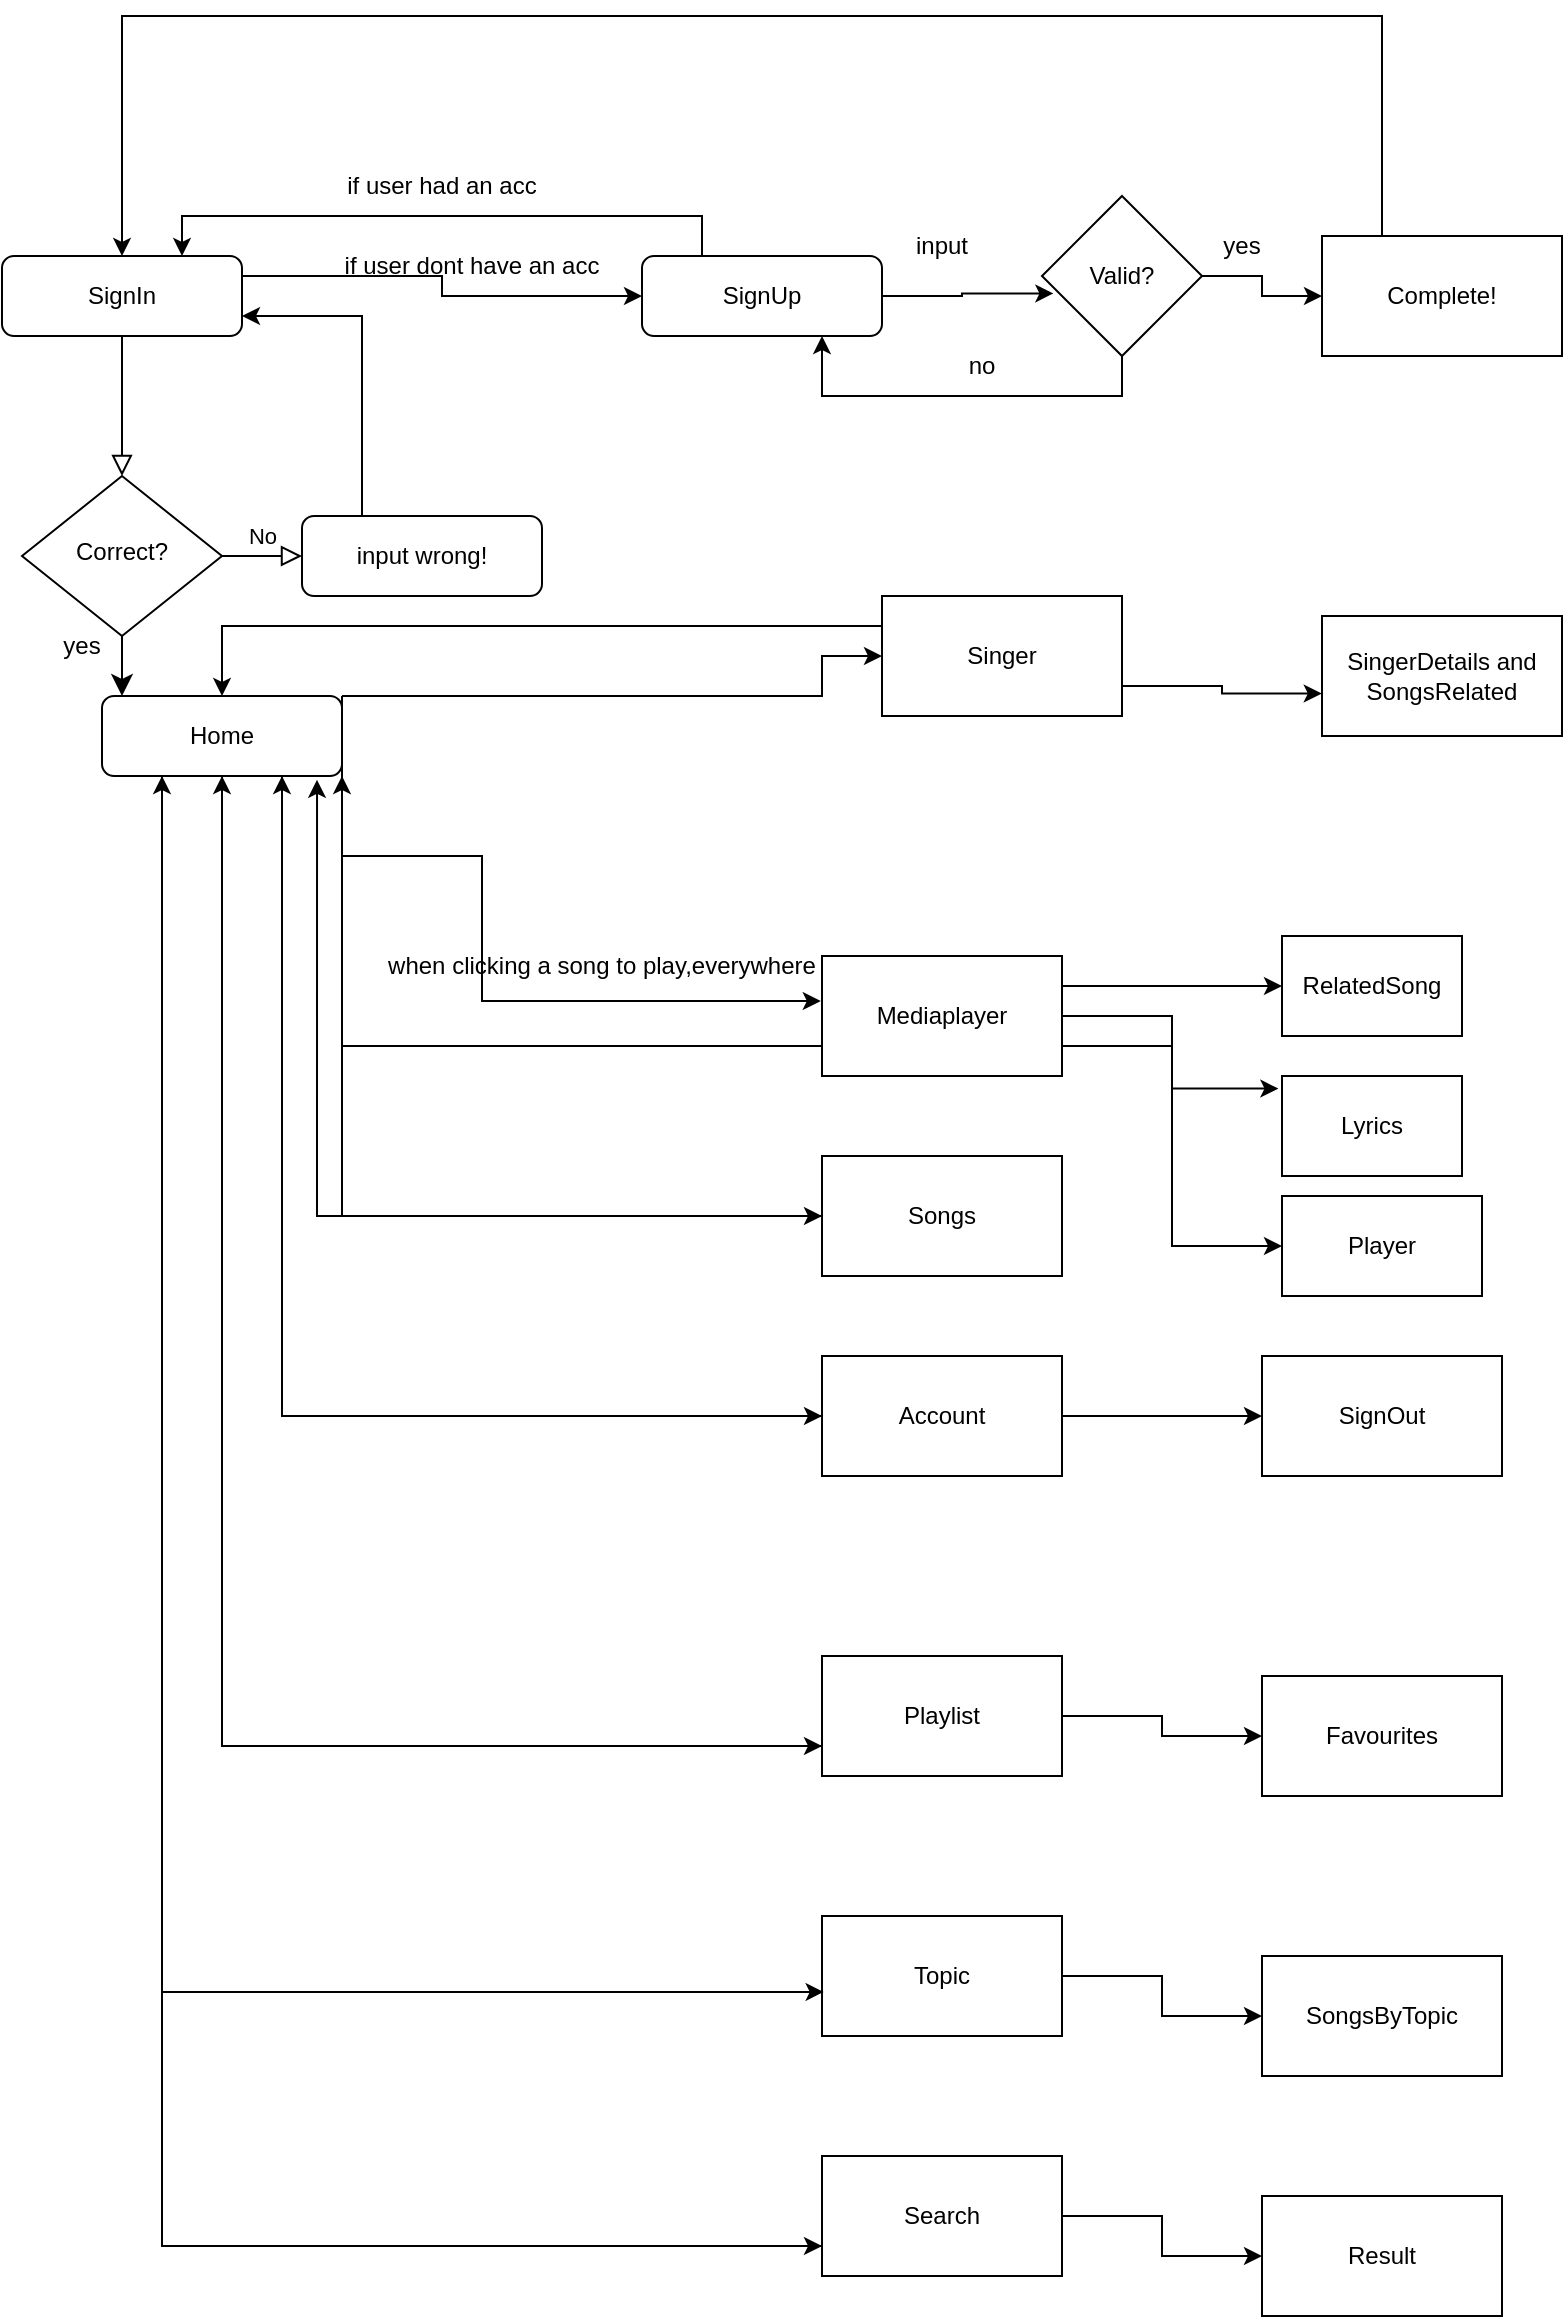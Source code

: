 <mxfile version="22.1.0" type="github">
  <diagram id="C5RBs43oDa-KdzZeNtuy" name="Page-1">
    <mxGraphModel dx="2265" dy="2200" grid="1" gridSize="10" guides="1" tooltips="1" connect="1" arrows="1" fold="1" page="1" pageScale="1" pageWidth="827" pageHeight="1169" math="0" shadow="0">
      <root>
        <mxCell id="WIyWlLk6GJQsqaUBKTNV-0" />
        <mxCell id="WIyWlLk6GJQsqaUBKTNV-1" parent="WIyWlLk6GJQsqaUBKTNV-0" />
        <mxCell id="WIyWlLk6GJQsqaUBKTNV-2" value="" style="rounded=0;html=1;jettySize=auto;orthogonalLoop=1;fontSize=11;endArrow=block;endFill=0;endSize=8;strokeWidth=1;shadow=0;labelBackgroundColor=none;edgeStyle=orthogonalEdgeStyle;" parent="WIyWlLk6GJQsqaUBKTNV-1" source="WIyWlLk6GJQsqaUBKTNV-3" target="WIyWlLk6GJQsqaUBKTNV-6" edge="1">
          <mxGeometry relative="1" as="geometry" />
        </mxCell>
        <mxCell id="_wJ19UQ3YtnXihRwdzSQ-55" style="edgeStyle=orthogonalEdgeStyle;rounded=0;orthogonalLoop=1;jettySize=auto;html=1;exitX=1;exitY=0.25;exitDx=0;exitDy=0;entryX=0;entryY=0.5;entryDx=0;entryDy=0;" edge="1" parent="WIyWlLk6GJQsqaUBKTNV-1" source="WIyWlLk6GJQsqaUBKTNV-3" target="5eB-LlwkM5WsVdbaCW8f-12">
          <mxGeometry relative="1" as="geometry" />
        </mxCell>
        <mxCell id="WIyWlLk6GJQsqaUBKTNV-3" value="SignIn" style="rounded=1;whiteSpace=wrap;html=1;fontSize=12;glass=0;strokeWidth=1;shadow=0;" parent="WIyWlLk6GJQsqaUBKTNV-1" vertex="1">
          <mxGeometry x="20" y="70" width="120" height="40" as="geometry" />
        </mxCell>
        <mxCell id="WIyWlLk6GJQsqaUBKTNV-5" value="No" style="edgeStyle=orthogonalEdgeStyle;rounded=0;html=1;jettySize=auto;orthogonalLoop=1;fontSize=11;endArrow=block;endFill=0;endSize=8;strokeWidth=1;shadow=0;labelBackgroundColor=none;" parent="WIyWlLk6GJQsqaUBKTNV-1" source="WIyWlLk6GJQsqaUBKTNV-6" target="WIyWlLk6GJQsqaUBKTNV-7" edge="1">
          <mxGeometry y="10" relative="1" as="geometry">
            <mxPoint as="offset" />
          </mxGeometry>
        </mxCell>
        <mxCell id="WIyWlLk6GJQsqaUBKTNV-6" value="Correct?" style="rhombus;whiteSpace=wrap;html=1;shadow=0;fontFamily=Helvetica;fontSize=12;align=center;strokeWidth=1;spacing=6;spacingTop=-4;" parent="WIyWlLk6GJQsqaUBKTNV-1" vertex="1">
          <mxGeometry x="30" y="180" width="100" height="80" as="geometry" />
        </mxCell>
        <mxCell id="5eB-LlwkM5WsVdbaCW8f-0" style="edgeStyle=orthogonalEdgeStyle;rounded=0;orthogonalLoop=1;jettySize=auto;html=1;exitX=0.25;exitY=0;exitDx=0;exitDy=0;entryX=1;entryY=0.75;entryDx=0;entryDy=0;" parent="WIyWlLk6GJQsqaUBKTNV-1" source="WIyWlLk6GJQsqaUBKTNV-7" target="WIyWlLk6GJQsqaUBKTNV-3" edge="1">
          <mxGeometry relative="1" as="geometry" />
        </mxCell>
        <mxCell id="WIyWlLk6GJQsqaUBKTNV-7" value="input wrong!" style="rounded=1;whiteSpace=wrap;html=1;fontSize=12;glass=0;strokeWidth=1;shadow=0;" parent="WIyWlLk6GJQsqaUBKTNV-1" vertex="1">
          <mxGeometry x="170" y="200" width="120" height="40" as="geometry" />
        </mxCell>
        <mxCell id="5eB-LlwkM5WsVdbaCW8f-4" value="" style="edgeStyle=elbowEdgeStyle;elbow=horizontal;endArrow=classic;html=1;curved=0;rounded=0;endSize=8;startSize=8;exitX=0.5;exitY=1;exitDx=0;exitDy=0;" parent="WIyWlLk6GJQsqaUBKTNV-1" source="WIyWlLk6GJQsqaUBKTNV-6" target="5eB-LlwkM5WsVdbaCW8f-8" edge="1">
          <mxGeometry width="50" height="50" relative="1" as="geometry">
            <mxPoint x="230" y="440" as="sourcePoint" />
            <mxPoint x="280" y="390" as="targetPoint" />
          </mxGeometry>
        </mxCell>
        <mxCell id="5eB-LlwkM5WsVdbaCW8f-7" value="yes" style="text;html=1;strokeColor=none;fillColor=none;align=center;verticalAlign=middle;whiteSpace=wrap;rounded=0;" parent="WIyWlLk6GJQsqaUBKTNV-1" vertex="1">
          <mxGeometry x="30" y="250" width="60" height="30" as="geometry" />
        </mxCell>
        <mxCell id="_wJ19UQ3YtnXihRwdzSQ-2" style="edgeStyle=orthogonalEdgeStyle;rounded=0;orthogonalLoop=1;jettySize=auto;html=1;exitX=1;exitY=0;exitDx=0;exitDy=0;entryX=0;entryY=0.5;entryDx=0;entryDy=0;" edge="1" parent="WIyWlLk6GJQsqaUBKTNV-1" source="5eB-LlwkM5WsVdbaCW8f-8" target="_wJ19UQ3YtnXihRwdzSQ-1">
          <mxGeometry relative="1" as="geometry">
            <Array as="points">
              <mxPoint x="430" y="290" />
            </Array>
          </mxGeometry>
        </mxCell>
        <mxCell id="_wJ19UQ3YtnXihRwdzSQ-4" style="edgeStyle=orthogonalEdgeStyle;rounded=0;orthogonalLoop=1;jettySize=auto;html=1;exitX=1;exitY=0.25;exitDx=0;exitDy=0;entryX=0;entryY=0.5;entryDx=0;entryDy=0;" edge="1" parent="WIyWlLk6GJQsqaUBKTNV-1" source="5eB-LlwkM5WsVdbaCW8f-8" target="_wJ19UQ3YtnXihRwdzSQ-3">
          <mxGeometry relative="1" as="geometry">
            <Array as="points">
              <mxPoint x="190" y="550" />
            </Array>
          </mxGeometry>
        </mxCell>
        <mxCell id="_wJ19UQ3YtnXihRwdzSQ-6" style="edgeStyle=orthogonalEdgeStyle;rounded=0;orthogonalLoop=1;jettySize=auto;html=1;exitX=0.75;exitY=1;exitDx=0;exitDy=0;entryX=0;entryY=0.5;entryDx=0;entryDy=0;" edge="1" parent="WIyWlLk6GJQsqaUBKTNV-1" source="5eB-LlwkM5WsVdbaCW8f-8" target="_wJ19UQ3YtnXihRwdzSQ-5">
          <mxGeometry relative="1" as="geometry" />
        </mxCell>
        <mxCell id="_wJ19UQ3YtnXihRwdzSQ-8" style="edgeStyle=orthogonalEdgeStyle;rounded=0;orthogonalLoop=1;jettySize=auto;html=1;exitX=0.5;exitY=1;exitDx=0;exitDy=0;entryX=0;entryY=0.75;entryDx=0;entryDy=0;" edge="1" parent="WIyWlLk6GJQsqaUBKTNV-1" source="5eB-LlwkM5WsVdbaCW8f-8" target="_wJ19UQ3YtnXihRwdzSQ-7">
          <mxGeometry relative="1" as="geometry" />
        </mxCell>
        <mxCell id="_wJ19UQ3YtnXihRwdzSQ-18" style="edgeStyle=orthogonalEdgeStyle;rounded=0;orthogonalLoop=1;jettySize=auto;html=1;exitX=0.25;exitY=1;exitDx=0;exitDy=0;entryX=0;entryY=0.75;entryDx=0;entryDy=0;" edge="1" parent="WIyWlLk6GJQsqaUBKTNV-1" source="5eB-LlwkM5WsVdbaCW8f-8" target="_wJ19UQ3YtnXihRwdzSQ-17">
          <mxGeometry relative="1" as="geometry" />
        </mxCell>
        <mxCell id="5eB-LlwkM5WsVdbaCW8f-8" value="Home" style="rounded=1;whiteSpace=wrap;html=1;fontSize=12;glass=0;strokeWidth=1;shadow=0;" parent="WIyWlLk6GJQsqaUBKTNV-1" vertex="1">
          <mxGeometry x="70" y="290" width="120" height="40" as="geometry" />
        </mxCell>
        <mxCell id="_wJ19UQ3YtnXihRwdzSQ-65" style="edgeStyle=orthogonalEdgeStyle;rounded=0;orthogonalLoop=1;jettySize=auto;html=1;exitX=0.25;exitY=0;exitDx=0;exitDy=0;entryX=0.75;entryY=0;entryDx=0;entryDy=0;" edge="1" parent="WIyWlLk6GJQsqaUBKTNV-1" source="5eB-LlwkM5WsVdbaCW8f-12" target="WIyWlLk6GJQsqaUBKTNV-3">
          <mxGeometry relative="1" as="geometry" />
        </mxCell>
        <mxCell id="5eB-LlwkM5WsVdbaCW8f-12" value="SignUp" style="rounded=1;whiteSpace=wrap;html=1;fontSize=12;glass=0;strokeWidth=1;shadow=0;" parent="WIyWlLk6GJQsqaUBKTNV-1" vertex="1">
          <mxGeometry x="340" y="70" width="120" height="40" as="geometry" />
        </mxCell>
        <mxCell id="_wJ19UQ3YtnXihRwdzSQ-76" style="edgeStyle=orthogonalEdgeStyle;rounded=0;orthogonalLoop=1;jettySize=auto;html=1;exitX=0;exitY=0.25;exitDx=0;exitDy=0;entryX=0.5;entryY=0;entryDx=0;entryDy=0;" edge="1" parent="WIyWlLk6GJQsqaUBKTNV-1" source="_wJ19UQ3YtnXihRwdzSQ-1" target="5eB-LlwkM5WsVdbaCW8f-8">
          <mxGeometry relative="1" as="geometry" />
        </mxCell>
        <mxCell id="_wJ19UQ3YtnXihRwdzSQ-1" value="Singer" style="rounded=0;whiteSpace=wrap;html=1;" vertex="1" parent="WIyWlLk6GJQsqaUBKTNV-1">
          <mxGeometry x="460" y="240" width="120" height="60" as="geometry" />
        </mxCell>
        <mxCell id="_wJ19UQ3YtnXihRwdzSQ-3" value="Songs" style="rounded=0;whiteSpace=wrap;html=1;" vertex="1" parent="WIyWlLk6GJQsqaUBKTNV-1">
          <mxGeometry x="430" y="520" width="120" height="60" as="geometry" />
        </mxCell>
        <mxCell id="_wJ19UQ3YtnXihRwdzSQ-10" style="edgeStyle=orthogonalEdgeStyle;rounded=0;orthogonalLoop=1;jettySize=auto;html=1;exitX=1;exitY=0.5;exitDx=0;exitDy=0;" edge="1" parent="WIyWlLk6GJQsqaUBKTNV-1" source="_wJ19UQ3YtnXihRwdzSQ-5" target="_wJ19UQ3YtnXihRwdzSQ-9">
          <mxGeometry relative="1" as="geometry" />
        </mxCell>
        <mxCell id="_wJ19UQ3YtnXihRwdzSQ-90" style="edgeStyle=orthogonalEdgeStyle;rounded=0;orthogonalLoop=1;jettySize=auto;html=1;exitX=0;exitY=0.5;exitDx=0;exitDy=0;entryX=0.75;entryY=1;entryDx=0;entryDy=0;" edge="1" parent="WIyWlLk6GJQsqaUBKTNV-1" source="_wJ19UQ3YtnXihRwdzSQ-5" target="5eB-LlwkM5WsVdbaCW8f-8">
          <mxGeometry relative="1" as="geometry" />
        </mxCell>
        <mxCell id="_wJ19UQ3YtnXihRwdzSQ-5" value="Account" style="rounded=0;whiteSpace=wrap;html=1;" vertex="1" parent="WIyWlLk6GJQsqaUBKTNV-1">
          <mxGeometry x="430" y="620" width="120" height="60" as="geometry" />
        </mxCell>
        <mxCell id="_wJ19UQ3YtnXihRwdzSQ-12" style="edgeStyle=orthogonalEdgeStyle;rounded=0;orthogonalLoop=1;jettySize=auto;html=1;exitX=1;exitY=0.5;exitDx=0;exitDy=0;" edge="1" parent="WIyWlLk6GJQsqaUBKTNV-1" source="_wJ19UQ3YtnXihRwdzSQ-7" target="_wJ19UQ3YtnXihRwdzSQ-11">
          <mxGeometry relative="1" as="geometry" />
        </mxCell>
        <mxCell id="_wJ19UQ3YtnXihRwdzSQ-89" style="edgeStyle=orthogonalEdgeStyle;rounded=0;orthogonalLoop=1;jettySize=auto;html=1;exitX=0;exitY=0.75;exitDx=0;exitDy=0;entryX=0.5;entryY=1;entryDx=0;entryDy=0;" edge="1" parent="WIyWlLk6GJQsqaUBKTNV-1" source="_wJ19UQ3YtnXihRwdzSQ-7" target="5eB-LlwkM5WsVdbaCW8f-8">
          <mxGeometry relative="1" as="geometry" />
        </mxCell>
        <mxCell id="_wJ19UQ3YtnXihRwdzSQ-7" value="Playlist" style="rounded=0;whiteSpace=wrap;html=1;" vertex="1" parent="WIyWlLk6GJQsqaUBKTNV-1">
          <mxGeometry x="430" y="770" width="120" height="60" as="geometry" />
        </mxCell>
        <mxCell id="_wJ19UQ3YtnXihRwdzSQ-9" value="SignOut" style="rounded=0;whiteSpace=wrap;html=1;" vertex="1" parent="WIyWlLk6GJQsqaUBKTNV-1">
          <mxGeometry x="650" y="620" width="120" height="60" as="geometry" />
        </mxCell>
        <mxCell id="_wJ19UQ3YtnXihRwdzSQ-11" value="Favourites" style="rounded=0;whiteSpace=wrap;html=1;" vertex="1" parent="WIyWlLk6GJQsqaUBKTNV-1">
          <mxGeometry x="650" y="780" width="120" height="60" as="geometry" />
        </mxCell>
        <mxCell id="_wJ19UQ3YtnXihRwdzSQ-16" style="edgeStyle=orthogonalEdgeStyle;rounded=0;orthogonalLoop=1;jettySize=auto;html=1;exitX=1;exitY=0.5;exitDx=0;exitDy=0;entryX=0;entryY=0.5;entryDx=0;entryDy=0;" edge="1" parent="WIyWlLk6GJQsqaUBKTNV-1" source="_wJ19UQ3YtnXihRwdzSQ-13" target="_wJ19UQ3YtnXihRwdzSQ-15">
          <mxGeometry relative="1" as="geometry" />
        </mxCell>
        <mxCell id="_wJ19UQ3YtnXihRwdzSQ-13" value="Topic" style="rounded=0;whiteSpace=wrap;html=1;" vertex="1" parent="WIyWlLk6GJQsqaUBKTNV-1">
          <mxGeometry x="430" y="900" width="120" height="60" as="geometry" />
        </mxCell>
        <mxCell id="_wJ19UQ3YtnXihRwdzSQ-14" style="edgeStyle=orthogonalEdgeStyle;rounded=0;orthogonalLoop=1;jettySize=auto;html=1;exitX=0.25;exitY=1;exitDx=0;exitDy=0;entryX=0.007;entryY=0.633;entryDx=0;entryDy=0;entryPerimeter=0;" edge="1" parent="WIyWlLk6GJQsqaUBKTNV-1" source="5eB-LlwkM5WsVdbaCW8f-8" target="_wJ19UQ3YtnXihRwdzSQ-13">
          <mxGeometry relative="1" as="geometry" />
        </mxCell>
        <mxCell id="_wJ19UQ3YtnXihRwdzSQ-15" value="SongsByTopic" style="rounded=0;whiteSpace=wrap;html=1;" vertex="1" parent="WIyWlLk6GJQsqaUBKTNV-1">
          <mxGeometry x="650" y="920" width="120" height="60" as="geometry" />
        </mxCell>
        <mxCell id="_wJ19UQ3YtnXihRwdzSQ-20" style="edgeStyle=orthogonalEdgeStyle;rounded=0;orthogonalLoop=1;jettySize=auto;html=1;exitX=1;exitY=0.5;exitDx=0;exitDy=0;entryX=0;entryY=0.5;entryDx=0;entryDy=0;" edge="1" parent="WIyWlLk6GJQsqaUBKTNV-1" source="_wJ19UQ3YtnXihRwdzSQ-17" target="_wJ19UQ3YtnXihRwdzSQ-19">
          <mxGeometry relative="1" as="geometry" />
        </mxCell>
        <mxCell id="_wJ19UQ3YtnXihRwdzSQ-88" style="edgeStyle=orthogonalEdgeStyle;rounded=0;orthogonalLoop=1;jettySize=auto;html=1;exitX=0;exitY=0.75;exitDx=0;exitDy=0;entryX=0.25;entryY=1;entryDx=0;entryDy=0;" edge="1" parent="WIyWlLk6GJQsqaUBKTNV-1" source="_wJ19UQ3YtnXihRwdzSQ-17" target="5eB-LlwkM5WsVdbaCW8f-8">
          <mxGeometry relative="1" as="geometry" />
        </mxCell>
        <mxCell id="_wJ19UQ3YtnXihRwdzSQ-17" value="Search" style="rounded=0;whiteSpace=wrap;html=1;" vertex="1" parent="WIyWlLk6GJQsqaUBKTNV-1">
          <mxGeometry x="430" y="1020" width="120" height="60" as="geometry" />
        </mxCell>
        <mxCell id="_wJ19UQ3YtnXihRwdzSQ-19" value="Result" style="rounded=0;whiteSpace=wrap;html=1;" vertex="1" parent="WIyWlLk6GJQsqaUBKTNV-1">
          <mxGeometry x="650" y="1040" width="120" height="60" as="geometry" />
        </mxCell>
        <mxCell id="_wJ19UQ3YtnXihRwdzSQ-40" style="edgeStyle=orthogonalEdgeStyle;rounded=0;orthogonalLoop=1;jettySize=auto;html=1;exitX=1;exitY=0.25;exitDx=0;exitDy=0;entryX=0;entryY=0.5;entryDx=0;entryDy=0;" edge="1" parent="WIyWlLk6GJQsqaUBKTNV-1" source="_wJ19UQ3YtnXihRwdzSQ-21" target="_wJ19UQ3YtnXihRwdzSQ-36">
          <mxGeometry relative="1" as="geometry" />
        </mxCell>
        <mxCell id="_wJ19UQ3YtnXihRwdzSQ-42" style="edgeStyle=orthogonalEdgeStyle;rounded=0;orthogonalLoop=1;jettySize=auto;html=1;exitX=1;exitY=0.75;exitDx=0;exitDy=0;entryX=0;entryY=0.5;entryDx=0;entryDy=0;" edge="1" parent="WIyWlLk6GJQsqaUBKTNV-1" source="_wJ19UQ3YtnXihRwdzSQ-21" target="_wJ19UQ3YtnXihRwdzSQ-38">
          <mxGeometry relative="1" as="geometry" />
        </mxCell>
        <mxCell id="_wJ19UQ3YtnXihRwdzSQ-94" style="edgeStyle=orthogonalEdgeStyle;rounded=0;orthogonalLoop=1;jettySize=auto;html=1;exitX=0;exitY=0.75;exitDx=0;exitDy=0;entryX=1;entryY=1;entryDx=0;entryDy=0;" edge="1" parent="WIyWlLk6GJQsqaUBKTNV-1" source="_wJ19UQ3YtnXihRwdzSQ-21" target="5eB-LlwkM5WsVdbaCW8f-8">
          <mxGeometry relative="1" as="geometry" />
        </mxCell>
        <mxCell id="_wJ19UQ3YtnXihRwdzSQ-21" value="Mediaplayer" style="rounded=0;whiteSpace=wrap;html=1;" vertex="1" parent="WIyWlLk6GJQsqaUBKTNV-1">
          <mxGeometry x="430" y="420" width="120" height="60" as="geometry" />
        </mxCell>
        <mxCell id="_wJ19UQ3YtnXihRwdzSQ-22" style="edgeStyle=orthogonalEdgeStyle;rounded=0;orthogonalLoop=1;jettySize=auto;html=1;exitX=1;exitY=0;exitDx=0;exitDy=0;entryX=-0.005;entryY=0.375;entryDx=0;entryDy=0;entryPerimeter=0;" edge="1" parent="WIyWlLk6GJQsqaUBKTNV-1" source="5eB-LlwkM5WsVdbaCW8f-8" target="_wJ19UQ3YtnXihRwdzSQ-21">
          <mxGeometry relative="1" as="geometry">
            <Array as="points">
              <mxPoint x="190" y="370" />
              <mxPoint x="260" y="370" />
              <mxPoint x="260" y="443" />
            </Array>
          </mxGeometry>
        </mxCell>
        <mxCell id="_wJ19UQ3YtnXihRwdzSQ-23" value="when clicking a song to play,everywhere" style="text;html=1;strokeColor=none;fillColor=none;align=center;verticalAlign=middle;whiteSpace=wrap;rounded=0;" vertex="1" parent="WIyWlLk6GJQsqaUBKTNV-1">
          <mxGeometry x="210" y="410" width="220" height="30" as="geometry" />
        </mxCell>
        <mxCell id="_wJ19UQ3YtnXihRwdzSQ-27" value="if user dont have an acc" style="text;html=1;strokeColor=none;fillColor=none;align=center;verticalAlign=middle;whiteSpace=wrap;rounded=0;" vertex="1" parent="WIyWlLk6GJQsqaUBKTNV-1">
          <mxGeometry x="190" y="60" width="130" height="30" as="geometry" />
        </mxCell>
        <mxCell id="_wJ19UQ3YtnXihRwdzSQ-30" value="if user had an acc" style="text;html=1;strokeColor=none;fillColor=none;align=center;verticalAlign=middle;whiteSpace=wrap;rounded=0;" vertex="1" parent="WIyWlLk6GJQsqaUBKTNV-1">
          <mxGeometry x="190" y="20" width="100" height="30" as="geometry" />
        </mxCell>
        <mxCell id="_wJ19UQ3YtnXihRwdzSQ-31" value="SingerDetails and SongsRelated" style="rounded=0;whiteSpace=wrap;html=1;" vertex="1" parent="WIyWlLk6GJQsqaUBKTNV-1">
          <mxGeometry x="680" y="250" width="120" height="60" as="geometry" />
        </mxCell>
        <mxCell id="_wJ19UQ3YtnXihRwdzSQ-34" style="edgeStyle=orthogonalEdgeStyle;rounded=0;orthogonalLoop=1;jettySize=auto;html=1;exitX=1;exitY=0.75;exitDx=0;exitDy=0;entryX=-0.001;entryY=0.646;entryDx=0;entryDy=0;entryPerimeter=0;" edge="1" parent="WIyWlLk6GJQsqaUBKTNV-1" source="_wJ19UQ3YtnXihRwdzSQ-1" target="_wJ19UQ3YtnXihRwdzSQ-31">
          <mxGeometry relative="1" as="geometry" />
        </mxCell>
        <mxCell id="_wJ19UQ3YtnXihRwdzSQ-36" value="RelatedSong" style="rounded=0;whiteSpace=wrap;html=1;" vertex="1" parent="WIyWlLk6GJQsqaUBKTNV-1">
          <mxGeometry x="660" y="410" width="90" height="50" as="geometry" />
        </mxCell>
        <mxCell id="_wJ19UQ3YtnXihRwdzSQ-37" value="Lyrics" style="rounded=0;whiteSpace=wrap;html=1;" vertex="1" parent="WIyWlLk6GJQsqaUBKTNV-1">
          <mxGeometry x="660" y="480" width="90" height="50" as="geometry" />
        </mxCell>
        <mxCell id="_wJ19UQ3YtnXihRwdzSQ-38" value="Player" style="rounded=0;whiteSpace=wrap;html=1;" vertex="1" parent="WIyWlLk6GJQsqaUBKTNV-1">
          <mxGeometry x="660" y="540" width="100" height="50" as="geometry" />
        </mxCell>
        <mxCell id="_wJ19UQ3YtnXihRwdzSQ-41" style="edgeStyle=orthogonalEdgeStyle;rounded=0;orthogonalLoop=1;jettySize=auto;html=1;exitX=1;exitY=0.5;exitDx=0;exitDy=0;entryX=-0.02;entryY=0.126;entryDx=0;entryDy=0;entryPerimeter=0;" edge="1" parent="WIyWlLk6GJQsqaUBKTNV-1" source="_wJ19UQ3YtnXihRwdzSQ-21" target="_wJ19UQ3YtnXihRwdzSQ-37">
          <mxGeometry relative="1" as="geometry" />
        </mxCell>
        <mxCell id="_wJ19UQ3YtnXihRwdzSQ-52" style="edgeStyle=orthogonalEdgeStyle;rounded=0;orthogonalLoop=1;jettySize=auto;html=1;exitX=1;exitY=0.5;exitDx=0;exitDy=0;entryX=0;entryY=0.5;entryDx=0;entryDy=0;" edge="1" parent="WIyWlLk6GJQsqaUBKTNV-1" source="_wJ19UQ3YtnXihRwdzSQ-44" target="_wJ19UQ3YtnXihRwdzSQ-50">
          <mxGeometry relative="1" as="geometry" />
        </mxCell>
        <mxCell id="_wJ19UQ3YtnXihRwdzSQ-58" style="edgeStyle=orthogonalEdgeStyle;rounded=0;orthogonalLoop=1;jettySize=auto;html=1;exitX=0.5;exitY=1;exitDx=0;exitDy=0;entryX=0.75;entryY=1;entryDx=0;entryDy=0;" edge="1" parent="WIyWlLk6GJQsqaUBKTNV-1" source="_wJ19UQ3YtnXihRwdzSQ-44" target="5eB-LlwkM5WsVdbaCW8f-12">
          <mxGeometry relative="1" as="geometry" />
        </mxCell>
        <mxCell id="_wJ19UQ3YtnXihRwdzSQ-44" value="Valid?" style="rhombus;whiteSpace=wrap;html=1;" vertex="1" parent="WIyWlLk6GJQsqaUBKTNV-1">
          <mxGeometry x="540" y="40" width="80" height="80" as="geometry" />
        </mxCell>
        <mxCell id="_wJ19UQ3YtnXihRwdzSQ-46" style="edgeStyle=orthogonalEdgeStyle;rounded=0;orthogonalLoop=1;jettySize=auto;html=1;exitX=1;exitY=0.5;exitDx=0;exitDy=0;entryX=0.071;entryY=0.609;entryDx=0;entryDy=0;entryPerimeter=0;" edge="1" parent="WIyWlLk6GJQsqaUBKTNV-1" source="5eB-LlwkM5WsVdbaCW8f-12" target="_wJ19UQ3YtnXihRwdzSQ-44">
          <mxGeometry relative="1" as="geometry" />
        </mxCell>
        <mxCell id="_wJ19UQ3YtnXihRwdzSQ-47" value="input" style="text;html=1;strokeColor=none;fillColor=none;align=center;verticalAlign=middle;whiteSpace=wrap;rounded=0;" vertex="1" parent="WIyWlLk6GJQsqaUBKTNV-1">
          <mxGeometry x="460" y="50" width="60" height="30" as="geometry" />
        </mxCell>
        <mxCell id="_wJ19UQ3YtnXihRwdzSQ-60" style="edgeStyle=orthogonalEdgeStyle;rounded=0;orthogonalLoop=1;jettySize=auto;html=1;exitX=0.25;exitY=0;exitDx=0;exitDy=0;entryX=0.5;entryY=0;entryDx=0;entryDy=0;" edge="1" parent="WIyWlLk6GJQsqaUBKTNV-1" source="_wJ19UQ3YtnXihRwdzSQ-50" target="WIyWlLk6GJQsqaUBKTNV-3">
          <mxGeometry relative="1" as="geometry">
            <Array as="points">
              <mxPoint x="710" y="-50" />
              <mxPoint x="80" y="-50" />
            </Array>
          </mxGeometry>
        </mxCell>
        <mxCell id="_wJ19UQ3YtnXihRwdzSQ-50" value="Complete!" style="rounded=0;whiteSpace=wrap;html=1;" vertex="1" parent="WIyWlLk6GJQsqaUBKTNV-1">
          <mxGeometry x="680" y="60" width="120" height="60" as="geometry" />
        </mxCell>
        <mxCell id="_wJ19UQ3YtnXihRwdzSQ-53" value="yes" style="text;html=1;strokeColor=none;fillColor=none;align=center;verticalAlign=middle;whiteSpace=wrap;rounded=0;" vertex="1" parent="WIyWlLk6GJQsqaUBKTNV-1">
          <mxGeometry x="610" y="50" width="60" height="30" as="geometry" />
        </mxCell>
        <mxCell id="_wJ19UQ3YtnXihRwdzSQ-59" value="no" style="text;html=1;strokeColor=none;fillColor=none;align=center;verticalAlign=middle;whiteSpace=wrap;rounded=0;" vertex="1" parent="WIyWlLk6GJQsqaUBKTNV-1">
          <mxGeometry x="480" y="110" width="60" height="30" as="geometry" />
        </mxCell>
        <mxCell id="_wJ19UQ3YtnXihRwdzSQ-93" style="edgeStyle=orthogonalEdgeStyle;rounded=0;orthogonalLoop=1;jettySize=auto;html=1;exitX=0;exitY=0.5;exitDx=0;exitDy=0;entryX=0.896;entryY=1.048;entryDx=0;entryDy=0;entryPerimeter=0;" edge="1" parent="WIyWlLk6GJQsqaUBKTNV-1" source="_wJ19UQ3YtnXihRwdzSQ-3" target="5eB-LlwkM5WsVdbaCW8f-8">
          <mxGeometry relative="1" as="geometry" />
        </mxCell>
      </root>
    </mxGraphModel>
  </diagram>
</mxfile>
